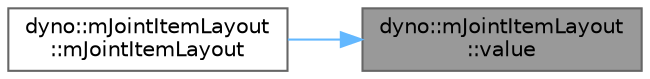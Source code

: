 digraph "dyno::mJointItemLayout::value"
{
 // LATEX_PDF_SIZE
  bgcolor="transparent";
  edge [fontname=Helvetica,fontsize=10,labelfontname=Helvetica,labelfontsize=10];
  node [fontname=Helvetica,fontsize=10,shape=box,height=0.2,width=0.4];
  rankdir="RL";
  Node1 [id="Node000001",label="dyno::mJointItemLayout\l::value",height=0.2,width=0.4,color="gray40", fillcolor="grey60", style="filled", fontcolor="black",tooltip="Get current RigidBodyInfo."];
  Node1 -> Node2 [id="edge1_Node000001_Node000002",dir="back",color="steelblue1",style="solid",tooltip=" "];
  Node2 [id="Node000002",label="dyno::mJointItemLayout\l::mJointItemLayout",height=0.2,width=0.4,color="grey40", fillcolor="white", style="filled",URL="$classdyno_1_1m_joint_item_layout.html#ab2bbd67f348cfbbcc53c4765ea864e3c",tooltip=" "];
}
